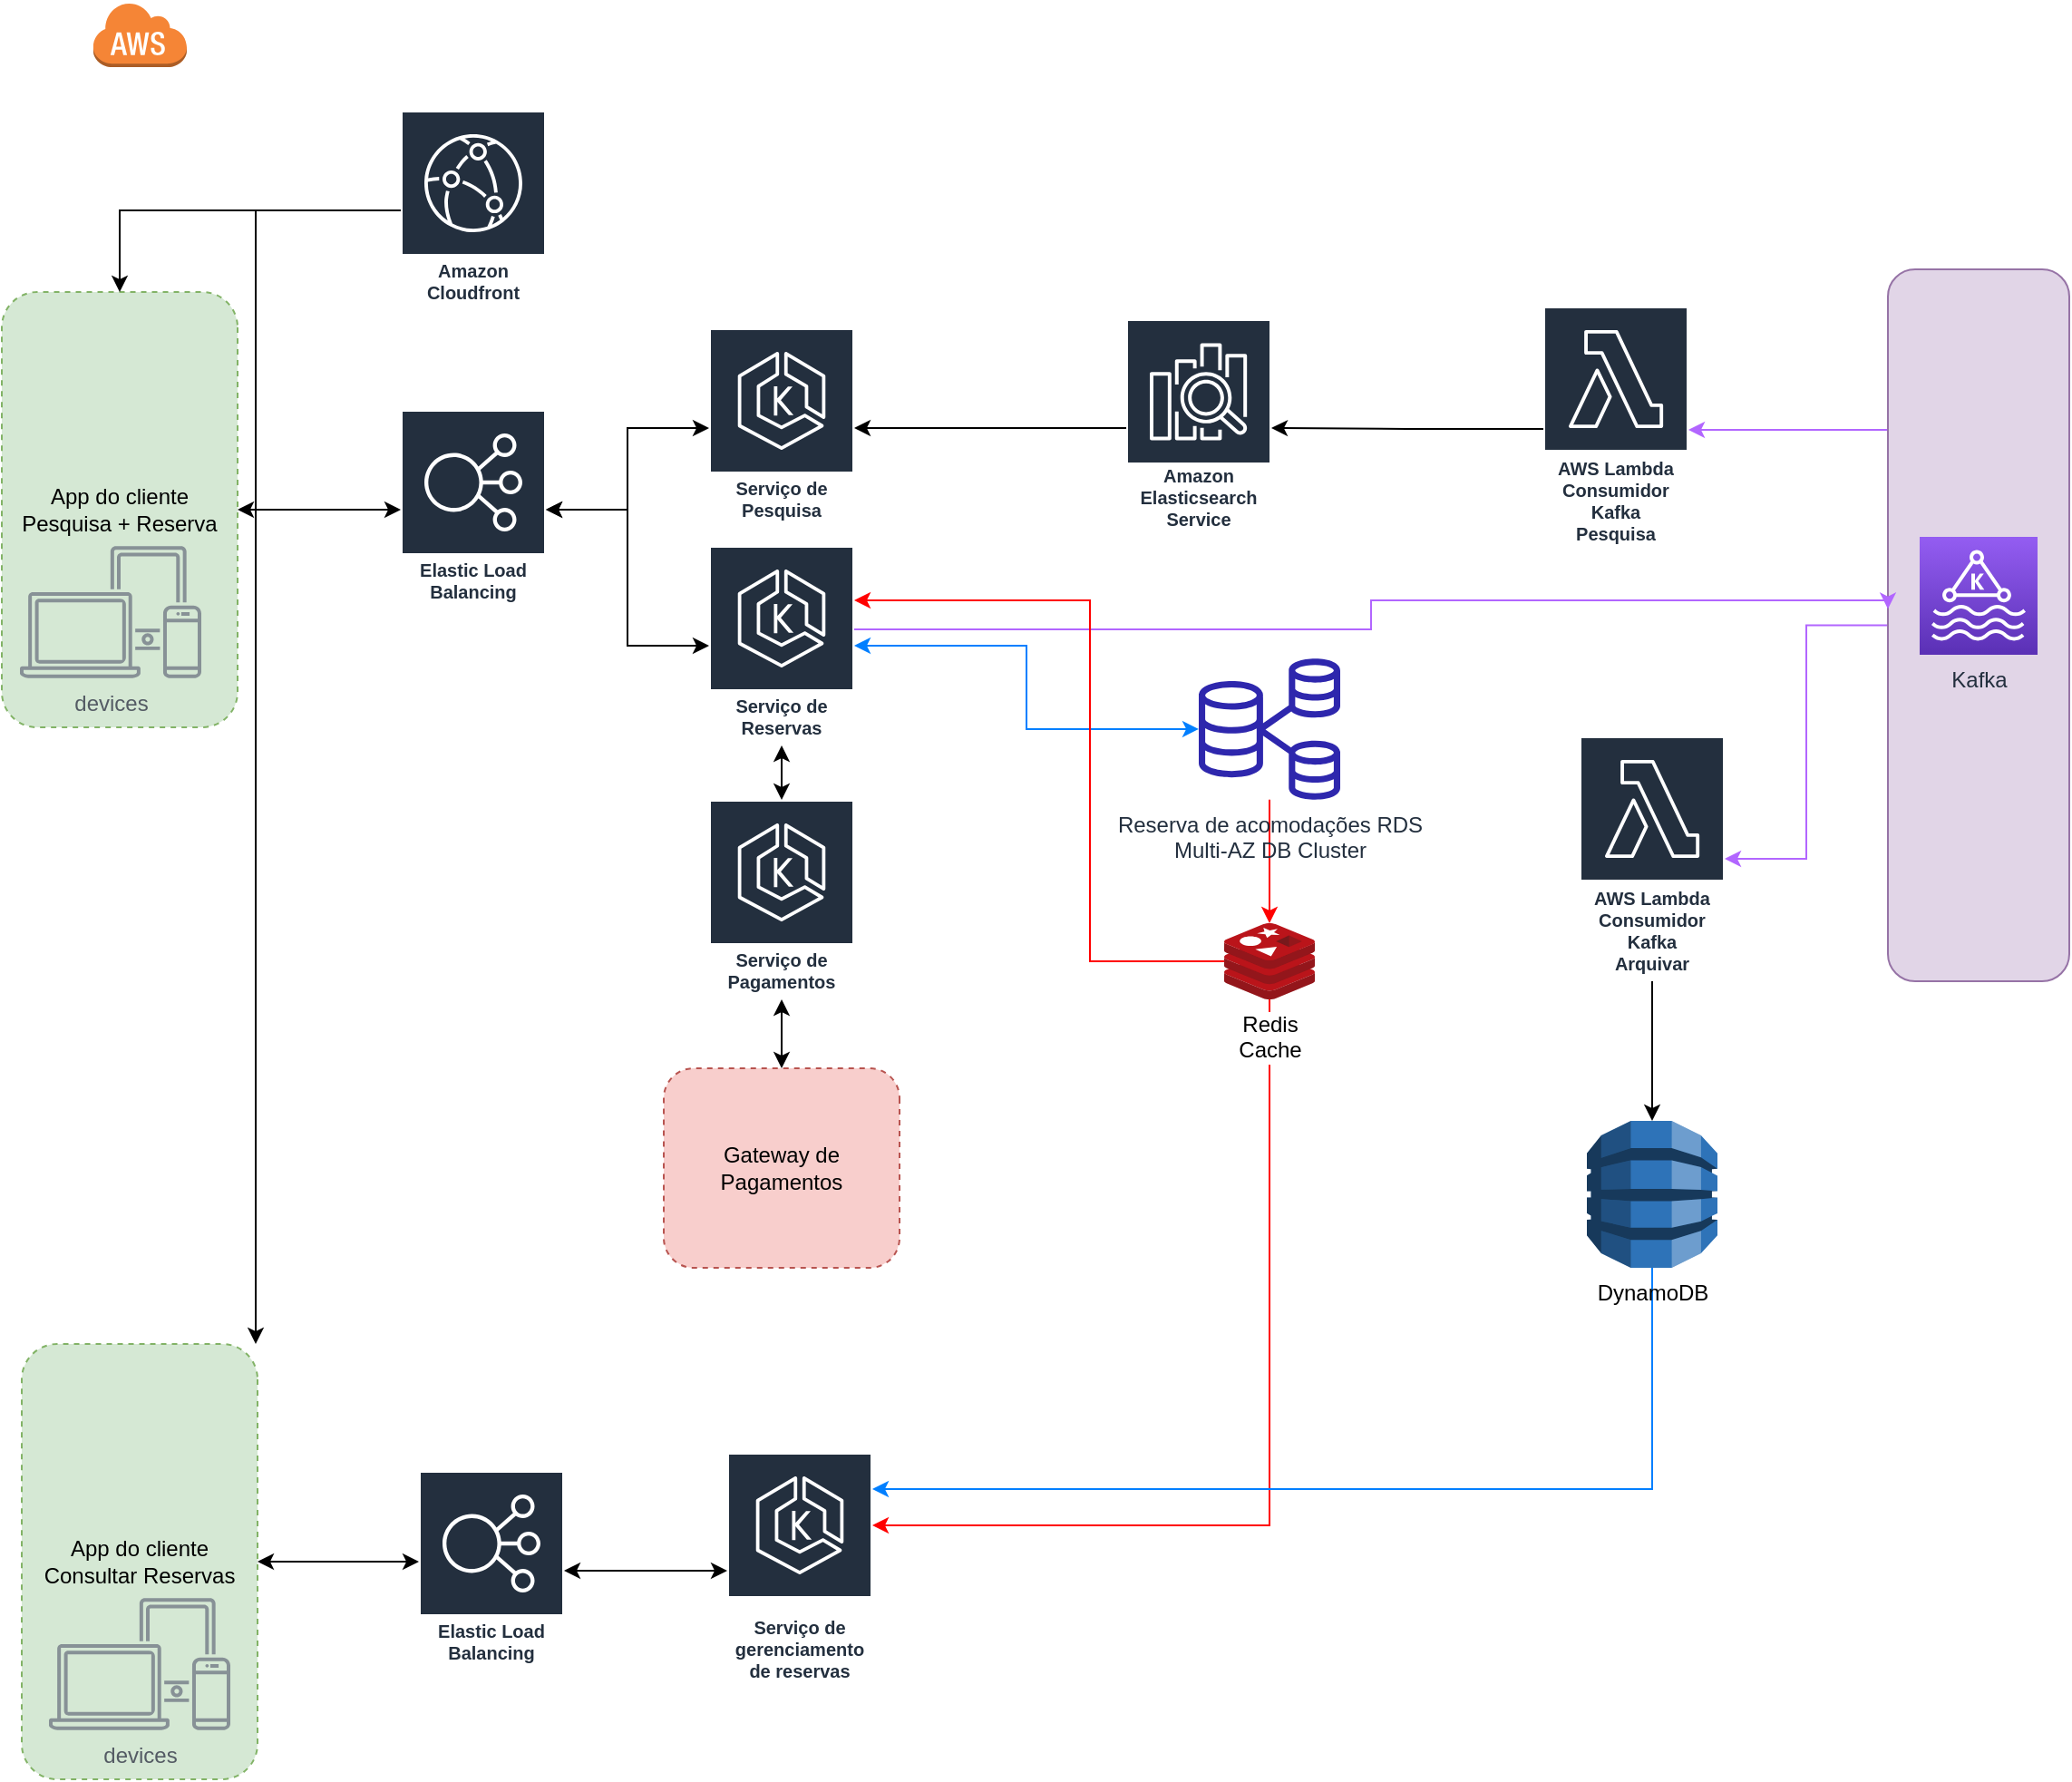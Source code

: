 <mxfile version="21.1.2" type="device">
  <diagram name="Página-1" id="Wpv3ONrlwgS-dvRDXp02">
    <mxGraphModel dx="880" dy="1359" grid="1" gridSize="10" guides="1" tooltips="1" connect="1" arrows="1" fold="1" page="1" pageScale="1" pageWidth="1169" pageHeight="827" math="0" shadow="0">
      <root>
        <mxCell id="0" />
        <mxCell id="1" parent="0" />
        <mxCell id="-DtNOmE0JYOXHVZAhYg3-31" style="edgeStyle=orthogonalEdgeStyle;rounded=0;orthogonalLoop=1;jettySize=auto;html=1;strokeColor=#B266FF;" edge="1" parent="1" source="-DtNOmE0JYOXHVZAhYg3-30" target="-DtNOmE0JYOXHVZAhYg3-28">
          <mxGeometry relative="1" as="geometry">
            <Array as="points">
              <mxPoint x="1040" y="-394" />
              <mxPoint x="1040" y="-394" />
            </Array>
          </mxGeometry>
        </mxCell>
        <mxCell id="-DtNOmE0JYOXHVZAhYg3-45" style="edgeStyle=orthogonalEdgeStyle;rounded=0;orthogonalLoop=1;jettySize=auto;html=1;strokeColor=#B266FF;" edge="1" parent="1" source="-DtNOmE0JYOXHVZAhYg3-30" target="-DtNOmE0JYOXHVZAhYg3-44">
          <mxGeometry relative="1" as="geometry" />
        </mxCell>
        <mxCell id="-DtNOmE0JYOXHVZAhYg3-30" value="" style="rounded=1;whiteSpace=wrap;html=1;direction=south;fillColor=#e1d5e7;strokeColor=#9673a6;" vertex="1" parent="1">
          <mxGeometry x="1070" y="-482.5" width="100" height="392.5" as="geometry" />
        </mxCell>
        <mxCell id="-DtNOmE0JYOXHVZAhYg3-11" style="edgeStyle=orthogonalEdgeStyle;rounded=0;orthogonalLoop=1;jettySize=auto;html=1;startArrow=classic;startFill=1;" edge="1" parent="1" source="-DtNOmE0JYOXHVZAhYg3-8" target="-DtNOmE0JYOXHVZAhYg3-15">
          <mxGeometry relative="1" as="geometry" />
        </mxCell>
        <mxCell id="-DtNOmE0JYOXHVZAhYg3-8" value="App do cliente&lt;br&gt;Pesquisa + Reserva" style="rounded=1;whiteSpace=wrap;html=1;direction=south;dashed=1;fillColor=#d5e8d4;strokeColor=#82b366;" vertex="1" parent="1">
          <mxGeometry x="30" y="-470" width="130" height="240" as="geometry" />
        </mxCell>
        <mxCell id="-DtNOmE0JYOXHVZAhYg3-2" value="" style="dashed=0;html=1;shape=mxgraph.aws3.cloud;fillColor=#F58536;gradientColor=none;dashed=0;" vertex="1" parent="1">
          <mxGeometry x="80" y="-630" width="52" height="36" as="geometry" />
        </mxCell>
        <mxCell id="-DtNOmE0JYOXHVZAhYg3-9" style="edgeStyle=orthogonalEdgeStyle;rounded=0;orthogonalLoop=1;jettySize=auto;html=1;entryX=0;entryY=0.5;entryDx=0;entryDy=0;" edge="1" parent="1" source="-DtNOmE0JYOXHVZAhYg3-16" target="-DtNOmE0JYOXHVZAhYg3-8">
          <mxGeometry relative="1" as="geometry" />
        </mxCell>
        <mxCell id="-DtNOmE0JYOXHVZAhYg3-14" value="devices" style="sketch=0;outlineConnect=0;gradientColor=none;fontColor=#545B64;strokeColor=none;fillColor=#879196;dashed=0;verticalLabelPosition=bottom;verticalAlign=top;align=center;html=1;fontSize=12;fontStyle=0;aspect=fixed;shape=mxgraph.aws4.illustration_devices;pointerEvents=1" vertex="1" parent="1">
          <mxGeometry x="40" y="-330" width="100" height="73" as="geometry" />
        </mxCell>
        <mxCell id="-DtNOmE0JYOXHVZAhYg3-21" style="edgeStyle=orthogonalEdgeStyle;rounded=0;orthogonalLoop=1;jettySize=auto;html=1;startArrow=classic;startFill=1;" edge="1" parent="1" source="-DtNOmE0JYOXHVZAhYg3-15" target="-DtNOmE0JYOXHVZAhYg3-17">
          <mxGeometry relative="1" as="geometry" />
        </mxCell>
        <mxCell id="-DtNOmE0JYOXHVZAhYg3-22" style="edgeStyle=orthogonalEdgeStyle;rounded=0;orthogonalLoop=1;jettySize=auto;html=1;startArrow=classic;startFill=1;" edge="1" parent="1" source="-DtNOmE0JYOXHVZAhYg3-15" target="-DtNOmE0JYOXHVZAhYg3-18">
          <mxGeometry relative="1" as="geometry" />
        </mxCell>
        <mxCell id="-DtNOmE0JYOXHVZAhYg3-15" value="Elastic Load Balancing" style="sketch=0;outlineConnect=0;fontColor=#232F3E;gradientColor=none;strokeColor=#ffffff;fillColor=#232F3E;dashed=0;verticalLabelPosition=middle;verticalAlign=bottom;align=center;html=1;whiteSpace=wrap;fontSize=10;fontStyle=1;spacing=3;shape=mxgraph.aws4.productIcon;prIcon=mxgraph.aws4.elastic_load_balancing;" vertex="1" parent="1">
          <mxGeometry x="250" y="-405" width="80" height="110" as="geometry" />
        </mxCell>
        <mxCell id="-DtNOmE0JYOXHVZAhYg3-56" style="edgeStyle=orthogonalEdgeStyle;rounded=0;orthogonalLoop=1;jettySize=auto;html=1;" edge="1" parent="1" source="-DtNOmE0JYOXHVZAhYg3-16" target="-DtNOmE0JYOXHVZAhYg3-48">
          <mxGeometry relative="1" as="geometry">
            <Array as="points">
              <mxPoint x="170" y="-515" />
            </Array>
          </mxGeometry>
        </mxCell>
        <mxCell id="-DtNOmE0JYOXHVZAhYg3-16" value="Amazon Cloudfront" style="sketch=0;outlineConnect=0;fontColor=#232F3E;gradientColor=none;strokeColor=#ffffff;fillColor=#232F3E;dashed=0;verticalLabelPosition=middle;verticalAlign=bottom;align=center;html=1;whiteSpace=wrap;fontSize=10;fontStyle=1;spacing=3;shape=mxgraph.aws4.productIcon;prIcon=mxgraph.aws4.cloudfront;" vertex="1" parent="1">
          <mxGeometry x="250" y="-570" width="80" height="110" as="geometry" />
        </mxCell>
        <mxCell id="-DtNOmE0JYOXHVZAhYg3-26" style="edgeStyle=orthogonalEdgeStyle;rounded=0;orthogonalLoop=1;jettySize=auto;html=1;startArrow=classic;startFill=1;endArrow=none;endFill=0;" edge="1" parent="1" source="-DtNOmE0JYOXHVZAhYg3-17" target="-DtNOmE0JYOXHVZAhYg3-25">
          <mxGeometry relative="1" as="geometry" />
        </mxCell>
        <mxCell id="-DtNOmE0JYOXHVZAhYg3-17" value="Serviço de Pesquisa" style="sketch=0;outlineConnect=0;fontColor=#232F3E;gradientColor=none;strokeColor=#ffffff;fillColor=#232F3E;dashed=0;verticalLabelPosition=middle;verticalAlign=bottom;align=center;html=1;whiteSpace=wrap;fontSize=10;fontStyle=1;spacing=3;shape=mxgraph.aws4.productIcon;prIcon=mxgraph.aws4.eks;" vertex="1" parent="1">
          <mxGeometry x="420" y="-450" width="80" height="110" as="geometry" />
        </mxCell>
        <mxCell id="-DtNOmE0JYOXHVZAhYg3-23" style="edgeStyle=orthogonalEdgeStyle;rounded=0;orthogonalLoop=1;jettySize=auto;html=1;startArrow=classic;startFill=1;" edge="1" parent="1" source="-DtNOmE0JYOXHVZAhYg3-18" target="-DtNOmE0JYOXHVZAhYg3-19">
          <mxGeometry relative="1" as="geometry" />
        </mxCell>
        <mxCell id="-DtNOmE0JYOXHVZAhYg3-32" style="edgeStyle=orthogonalEdgeStyle;rounded=0;orthogonalLoop=1;jettySize=auto;html=1;jumpStyle=gap;strokeColor=#B266FF;" edge="1" parent="1">
          <mxGeometry relative="1" as="geometry">
            <mxPoint x="500" y="-284" as="sourcePoint" />
            <mxPoint x="1070" y="-295.2" as="targetPoint" />
            <Array as="points">
              <mxPoint x="785" y="-284" />
              <mxPoint x="785" y="-300" />
              <mxPoint x="1070" y="-300" />
            </Array>
          </mxGeometry>
        </mxCell>
        <mxCell id="-DtNOmE0JYOXHVZAhYg3-34" style="edgeStyle=orthogonalEdgeStyle;rounded=0;orthogonalLoop=1;jettySize=auto;html=1;startArrow=classic;startFill=1;strokeColor=#007FFF;" edge="1" parent="1" source="-DtNOmE0JYOXHVZAhYg3-18" target="-DtNOmE0JYOXHVZAhYg3-33">
          <mxGeometry relative="1" as="geometry" />
        </mxCell>
        <mxCell id="-DtNOmE0JYOXHVZAhYg3-18" value="Serviço de Reservas" style="sketch=0;outlineConnect=0;fontColor=#232F3E;gradientColor=none;strokeColor=#ffffff;fillColor=#232F3E;dashed=0;verticalLabelPosition=middle;verticalAlign=bottom;align=center;html=1;whiteSpace=wrap;fontSize=10;fontStyle=1;spacing=3;shape=mxgraph.aws4.productIcon;prIcon=mxgraph.aws4.eks;" vertex="1" parent="1">
          <mxGeometry x="420" y="-330" width="80" height="110" as="geometry" />
        </mxCell>
        <mxCell id="-DtNOmE0JYOXHVZAhYg3-24" style="edgeStyle=orthogonalEdgeStyle;rounded=0;orthogonalLoop=1;jettySize=auto;html=1;startArrow=classic;startFill=1;" edge="1" parent="1" source="-DtNOmE0JYOXHVZAhYg3-19" target="-DtNOmE0JYOXHVZAhYg3-20">
          <mxGeometry relative="1" as="geometry" />
        </mxCell>
        <mxCell id="-DtNOmE0JYOXHVZAhYg3-19" value="Serviço de Pagamentos" style="sketch=0;outlineConnect=0;fontColor=#232F3E;gradientColor=none;strokeColor=#ffffff;fillColor=#232F3E;dashed=0;verticalLabelPosition=middle;verticalAlign=bottom;align=center;html=1;whiteSpace=wrap;fontSize=10;fontStyle=1;spacing=3;shape=mxgraph.aws4.productIcon;prIcon=mxgraph.aws4.eks;" vertex="1" parent="1">
          <mxGeometry x="420" y="-190" width="80" height="110" as="geometry" />
        </mxCell>
        <mxCell id="-DtNOmE0JYOXHVZAhYg3-20" value="Gateway de Pagamentos" style="rounded=1;whiteSpace=wrap;html=1;direction=south;dashed=1;fillColor=#f8cecc;strokeColor=#b85450;" vertex="1" parent="1">
          <mxGeometry x="395" y="-42" width="130" height="110" as="geometry" />
        </mxCell>
        <mxCell id="-DtNOmE0JYOXHVZAhYg3-25" value="Amazon Elasticsearch Service" style="sketch=0;outlineConnect=0;fontColor=#232F3E;gradientColor=none;strokeColor=#ffffff;fillColor=#232F3E;dashed=0;verticalLabelPosition=middle;verticalAlign=bottom;align=center;html=1;whiteSpace=wrap;fontSize=10;fontStyle=1;spacing=3;shape=mxgraph.aws4.productIcon;prIcon=mxgraph.aws4.elasticsearch_service;" vertex="1" parent="1">
          <mxGeometry x="650" y="-455" width="80" height="120" as="geometry" />
        </mxCell>
        <mxCell id="-DtNOmE0JYOXHVZAhYg3-27" value="Kafka" style="sketch=0;points=[[0,0,0],[0.25,0,0],[0.5,0,0],[0.75,0,0],[1,0,0],[0,1,0],[0.25,1,0],[0.5,1,0],[0.75,1,0],[1,1,0],[0,0.25,0],[0,0.5,0],[0,0.75,0],[1,0.25,0],[1,0.5,0],[1,0.75,0]];outlineConnect=0;fontColor=#232F3E;gradientColor=#945DF2;gradientDirection=north;fillColor=#5A30B5;strokeColor=#ffffff;dashed=0;verticalLabelPosition=bottom;verticalAlign=top;align=center;html=1;fontSize=12;fontStyle=0;aspect=fixed;shape=mxgraph.aws4.resourceIcon;resIcon=mxgraph.aws4.managed_streaming_for_kafka;" vertex="1" parent="1">
          <mxGeometry x="1087.5" y="-335" width="65" height="65" as="geometry" />
        </mxCell>
        <mxCell id="-DtNOmE0JYOXHVZAhYg3-29" style="edgeStyle=orthogonalEdgeStyle;rounded=0;orthogonalLoop=1;jettySize=auto;html=1;" edge="1" parent="1" source="-DtNOmE0JYOXHVZAhYg3-28" target="-DtNOmE0JYOXHVZAhYg3-25">
          <mxGeometry relative="1" as="geometry" />
        </mxCell>
        <mxCell id="-DtNOmE0JYOXHVZAhYg3-28" value="AWS Lambda&lt;br&gt;Consumidor Kafka&lt;br&gt;Pesquisa" style="sketch=0;outlineConnect=0;fontColor=#232F3E;gradientColor=none;strokeColor=#ffffff;fillColor=#232F3E;dashed=0;verticalLabelPosition=middle;verticalAlign=bottom;align=center;html=1;whiteSpace=wrap;fontSize=10;fontStyle=1;spacing=3;shape=mxgraph.aws4.productIcon;prIcon=mxgraph.aws4.lambda;" vertex="1" parent="1">
          <mxGeometry x="880" y="-462" width="80" height="135" as="geometry" />
        </mxCell>
        <mxCell id="-DtNOmE0JYOXHVZAhYg3-36" style="edgeStyle=orthogonalEdgeStyle;rounded=0;orthogonalLoop=1;jettySize=auto;html=1;strokeColor=#FF0000;" edge="1" parent="1" source="-DtNOmE0JYOXHVZAhYg3-33" target="-DtNOmE0JYOXHVZAhYg3-35">
          <mxGeometry relative="1" as="geometry" />
        </mxCell>
        <mxCell id="-DtNOmE0JYOXHVZAhYg3-33" value="Reserva de acomodações RDS&lt;br&gt;Multi-AZ DB Cluster" style="sketch=0;outlineConnect=0;fontColor=#232F3E;gradientColor=none;fillColor=#2E27AD;strokeColor=none;dashed=0;verticalLabelPosition=bottom;verticalAlign=top;align=center;html=1;fontSize=12;fontStyle=0;aspect=fixed;pointerEvents=1;shape=mxgraph.aws4.rds_multi_az_db_cluster;" vertex="1" parent="1">
          <mxGeometry x="690" y="-268" width="78" height="78" as="geometry" />
        </mxCell>
        <mxCell id="-DtNOmE0JYOXHVZAhYg3-38" style="edgeStyle=orthogonalEdgeStyle;rounded=0;orthogonalLoop=1;jettySize=auto;html=1;strokeColor=#FF0000;strokeWidth=1;" edge="1" parent="1" source="-DtNOmE0JYOXHVZAhYg3-35" target="-DtNOmE0JYOXHVZAhYg3-18">
          <mxGeometry relative="1" as="geometry">
            <mxPoint x="580" y="-330" as="targetPoint" />
            <Array as="points">
              <mxPoint x="630" y="-101" />
              <mxPoint x="630" y="-300" />
            </Array>
          </mxGeometry>
        </mxCell>
        <mxCell id="-DtNOmE0JYOXHVZAhYg3-54" style="edgeStyle=orthogonalEdgeStyle;rounded=0;orthogonalLoop=1;jettySize=auto;html=1;strokeColor=#FF0000;" edge="1" parent="1" source="-DtNOmE0JYOXHVZAhYg3-35" target="-DtNOmE0JYOXHVZAhYg3-52">
          <mxGeometry relative="1" as="geometry">
            <Array as="points">
              <mxPoint x="729" y="210" />
            </Array>
          </mxGeometry>
        </mxCell>
        <mxCell id="-DtNOmE0JYOXHVZAhYg3-35" value="Redis &lt;br&gt;Cache" style="image;sketch=0;aspect=fixed;html=1;points=[];align=center;fontSize=12;image=img/lib/mscae/Cache_Redis_Product.svg;" vertex="1" parent="1">
          <mxGeometry x="704" y="-122" width="50" height="42" as="geometry" />
        </mxCell>
        <mxCell id="-DtNOmE0JYOXHVZAhYg3-47" style="edgeStyle=orthogonalEdgeStyle;rounded=0;orthogonalLoop=1;jettySize=auto;html=1;" edge="1" parent="1" source="-DtNOmE0JYOXHVZAhYg3-44" target="-DtNOmE0JYOXHVZAhYg3-46">
          <mxGeometry relative="1" as="geometry" />
        </mxCell>
        <mxCell id="-DtNOmE0JYOXHVZAhYg3-44" value="AWS Lambda&lt;br&gt;Consumidor Kafka&lt;br&gt;Arquivar" style="sketch=0;outlineConnect=0;fontColor=#232F3E;gradientColor=none;strokeColor=#ffffff;fillColor=#232F3E;dashed=0;verticalLabelPosition=middle;verticalAlign=bottom;align=center;html=1;whiteSpace=wrap;fontSize=10;fontStyle=1;spacing=3;shape=mxgraph.aws4.productIcon;prIcon=mxgraph.aws4.lambda;" vertex="1" parent="1">
          <mxGeometry x="900" y="-225" width="80" height="135" as="geometry" />
        </mxCell>
        <mxCell id="-DtNOmE0JYOXHVZAhYg3-55" style="edgeStyle=orthogonalEdgeStyle;rounded=0;orthogonalLoop=1;jettySize=auto;html=1;strokeColor=#007FFF;" edge="1" parent="1" source="-DtNOmE0JYOXHVZAhYg3-46" target="-DtNOmE0JYOXHVZAhYg3-52">
          <mxGeometry relative="1" as="geometry">
            <Array as="points">
              <mxPoint x="940" y="190" />
            </Array>
          </mxGeometry>
        </mxCell>
        <mxCell id="-DtNOmE0JYOXHVZAhYg3-46" value="DynamoDB" style="outlineConnect=0;dashed=0;verticalLabelPosition=bottom;verticalAlign=top;align=center;html=1;shape=mxgraph.aws3.dynamo_db;fillColor=#2E73B8;gradientColor=none;" vertex="1" parent="1">
          <mxGeometry x="904" y="-13" width="72" height="81" as="geometry" />
        </mxCell>
        <mxCell id="-DtNOmE0JYOXHVZAhYg3-51" style="edgeStyle=orthogonalEdgeStyle;rounded=0;orthogonalLoop=1;jettySize=auto;html=1;entryX=0;entryY=0.455;entryDx=0;entryDy=0;entryPerimeter=0;startArrow=classic;startFill=1;" edge="1" parent="1" source="-DtNOmE0JYOXHVZAhYg3-48" target="-DtNOmE0JYOXHVZAhYg3-50">
          <mxGeometry relative="1" as="geometry" />
        </mxCell>
        <mxCell id="-DtNOmE0JYOXHVZAhYg3-48" value="App do cliente&lt;br&gt;Consultar Reservas" style="rounded=1;whiteSpace=wrap;html=1;direction=south;dashed=1;fillColor=#d5e8d4;strokeColor=#82b366;" vertex="1" parent="1">
          <mxGeometry x="41" y="110" width="130" height="240" as="geometry" />
        </mxCell>
        <mxCell id="-DtNOmE0JYOXHVZAhYg3-49" value="devices" style="sketch=0;outlineConnect=0;gradientColor=none;fontColor=#545B64;strokeColor=none;fillColor=#879196;dashed=0;verticalLabelPosition=bottom;verticalAlign=top;align=center;html=1;fontSize=12;fontStyle=0;aspect=fixed;shape=mxgraph.aws4.illustration_devices;pointerEvents=1" vertex="1" parent="1">
          <mxGeometry x="56" y="250" width="100" height="73" as="geometry" />
        </mxCell>
        <mxCell id="-DtNOmE0JYOXHVZAhYg3-53" style="edgeStyle=orthogonalEdgeStyle;rounded=0;orthogonalLoop=1;jettySize=auto;html=1;startArrow=classic;startFill=1;" edge="1" parent="1" source="-DtNOmE0JYOXHVZAhYg3-50" target="-DtNOmE0JYOXHVZAhYg3-52">
          <mxGeometry relative="1" as="geometry" />
        </mxCell>
        <mxCell id="-DtNOmE0JYOXHVZAhYg3-50" value="Elastic Load Balancing" style="sketch=0;outlineConnect=0;fontColor=#232F3E;gradientColor=none;strokeColor=#ffffff;fillColor=#232F3E;dashed=0;verticalLabelPosition=middle;verticalAlign=bottom;align=center;html=1;whiteSpace=wrap;fontSize=10;fontStyle=1;spacing=3;shape=mxgraph.aws4.productIcon;prIcon=mxgraph.aws4.elastic_load_balancing;" vertex="1" parent="1">
          <mxGeometry x="260" y="180" width="80" height="110" as="geometry" />
        </mxCell>
        <mxCell id="-DtNOmE0JYOXHVZAhYg3-52" value="Serviço de gerenciamento de reservas" style="sketch=0;outlineConnect=0;fontColor=#232F3E;gradientColor=none;strokeColor=#ffffff;fillColor=#232F3E;dashed=0;verticalLabelPosition=middle;verticalAlign=bottom;align=center;html=1;whiteSpace=wrap;fontSize=10;fontStyle=1;spacing=3;shape=mxgraph.aws4.productIcon;prIcon=mxgraph.aws4.eks;" vertex="1" parent="1">
          <mxGeometry x="430" y="170" width="80" height="130" as="geometry" />
        </mxCell>
      </root>
    </mxGraphModel>
  </diagram>
</mxfile>
